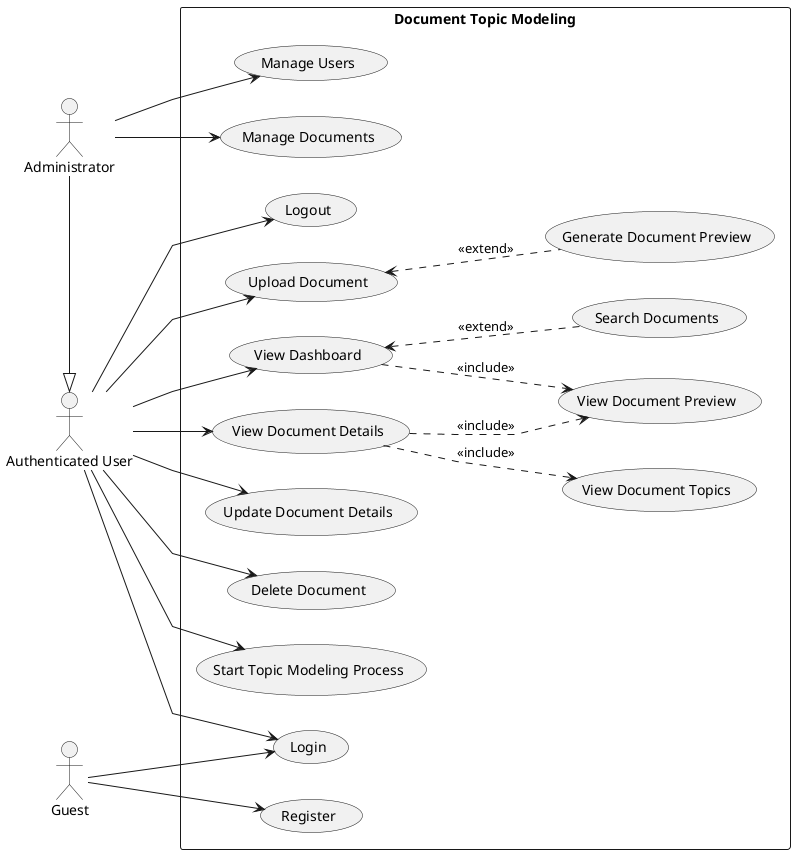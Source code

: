@startuml UseCases
skinparam linetype polyline
left to right direction

actor Guest
actor "Authenticated User" as User
actor "Administrator" as Admin

rectangle "Document Topic Modeling" {
  usecase "Register" as UC_Register
  usecase "Login" as UC_Login
  usecase "Logout" as UC_Logout
  usecase "Upload Document" as UC_Upload
  usecase "View Dashboard" as UC_ViewList
  usecase "Search Documents" as UC_Search
  usecase "View Document Details" as UC_ViewDetails
  usecase "Update Document Details" as UC_UpdateDetails
  usecase "Delete Document" as UC_Delete
  usecase "View Document Preview" as UC_ViewPreview
  usecase "View Document Topics" as UC_ViewTopics
  usecase "Start Topic Modeling Process" as UC_TopicModel
  usecase "Generate Document Preview" as UC_GenPreview
  usecase "Manage Users" as UC_ManageUsers
  usecase "Manage Documents" as UC_ManageDocuments

  Guest --> UC_Register
  Guest --> UC_Login

  User --> UC_Login
  User --> UC_Logout
  User --> UC_Upload
  User --> UC_ViewList
  User --> UC_ViewDetails
  User --> UC_UpdateDetails
  User --> UC_Delete
  User --> UC_TopicModel

  UC_ViewDetails ..> UC_ViewPreview : <<include>>
  UC_ViewList ..> UC_ViewPreview : <<include>>
  UC_ViewList <.. UC_Search : <<extend>>
  UC_ViewDetails ..> UC_ViewTopics : <<include>>

  UC_Upload <.. UC_GenPreview : <<extend>>

  User <|-left- Admin
  Admin --> UC_ManageUsers
  Admin --> UC_ManageDocuments
}

@enduml